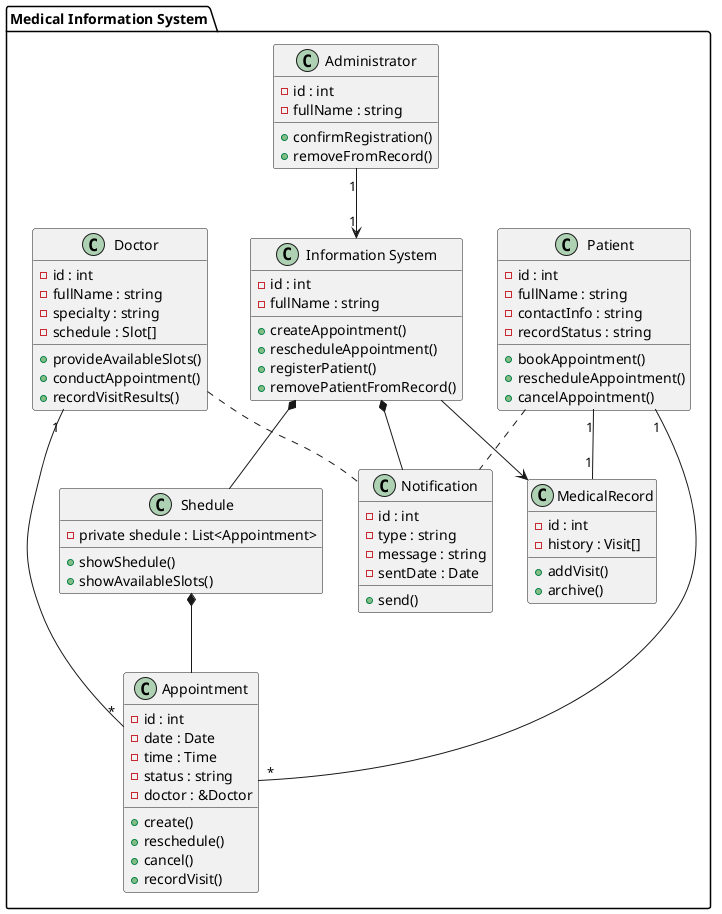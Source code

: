 @startuml
package "Medical Information System" {
class Patient {
  - id : int
  - fullName : string
  - contactInfo : string
  - recordStatus : string
  + bookAppointment()
  + rescheduleAppointment()
  + cancelAppointment()
}

class "Information System" {
  - id : int
  - fullName : string
  + createAppointment()
  + rescheduleAppointment()
  + registerPatient()
  + removePatientFromRecord()
}

class Doctor {
  - id : int
  - fullName : string
  - specialty : string
  - schedule : Slot[]
  + provideAvailableSlots()
  + conductAppointment()
  + recordVisitResults()
}

class Administrator {
  - id : int
  - fullName : string
  + confirmRegistration()
  + removeFromRecord()
}

class Shedule {
  - private shedule : List<Appointment>
  + showShedule()
  + showAvailableSlots()
}

class Appointment {
  - id : int
  - date : Date
  - time : Time
  - status : string
  - doctor : &Doctor
  + create()
  + reschedule()
  + cancel()
  + recordVisit()
}

class MedicalRecord {
  - id : int
  - history : Visit[]
  + addVisit()
  + archive()
}

class Notification {
  - id : int
  - type : string
  - message : string
  - sentDate : Date
  + send()
}

Patient "1" -- "1" MedicalRecord
Patient "1" -- "*" Appointment
Patient .. Notification
Doctor .. Notification
Doctor "1" -- "*" Appointment

Administrator "1" --> "1" "Information System"

"Information System" --> MedicalRecord
"Information System" *-- Shedule
"Information System" *-- Notification
Shedule *-- Appointment
}
@enduml
